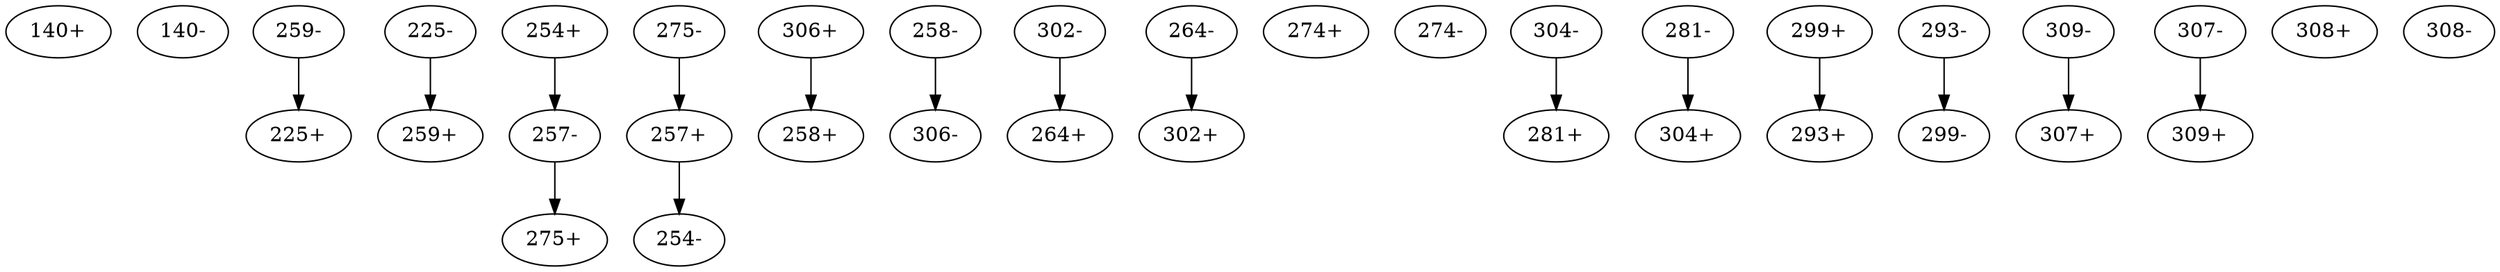 digraph adj {
graph [k=45]
edge [d=-44]
"140+" [l=2038]
"140-" [l=2038]
"225+" [l=2265]
"225-" [l=2265]
"254+" [l=11532]
"254-" [l=11532]
"257+" [l=1333]
"257-" [l=1333]
"258+" [l=1824]
"258-" [l=1824]
"259+" [l=2320]
"259-" [l=2320]
"264+" [l=1877]
"264-" [l=1877]
"274+" [l=4778]
"274-" [l=4778]
"275+" [l=1950]
"275-" [l=1950]
"281+" [l=3733]
"281-" [l=3733]
"293+" [l=2259]
"293-" [l=2259]
"299+" [l=3886]
"299-" [l=3886]
"302+" [l=13457]
"302-" [l=13457]
"304+" [l=4861]
"304-" [l=4861]
"306+" [l=20114]
"306-" [l=20114]
"307+" [l=5692]
"307-" [l=5692]
"308+" [l=6156]
"308-" [l=6156]
"309+" [l=10724]
"309-" [l=10724]
"225-" -> "259+" [d=-23 e=2.4 n=73]
"254+" -> "257-" [d=-176 e=2.1 n=97]
"257+" -> "254-" [d=-176 e=2.1 n=97]
"257-" -> "275+" [d=-28 e=2.1 n=94]
"258-" -> "306-" [d=-35 e=1.9 n=123]
"259-" -> "225+" [d=-23 e=2.4 n=73]
"264-" -> "302+" [d=-33 e=2.3 n=85]
"275-" -> "257+" [d=-28 e=2.1 n=94]
"281-" -> "304+" [d=29 e=3.3 n=40]
"293-" -> "299-" [d=-101 e=4.5 n=21]
"299+" -> "293+" [d=-101 e=4.5 n=21]
"302-" -> "264+" [d=-33 e=2.3 n=85]
"304-" -> "281+" [d=29 e=3.3 n=40]
"306+" -> "258+" [d=-35 e=1.9 n=123]
"307-" -> "309+" [d=-6 e=2.4 n=74]
"309-" -> "307+" [d=-6 e=2.4 n=74]
}
